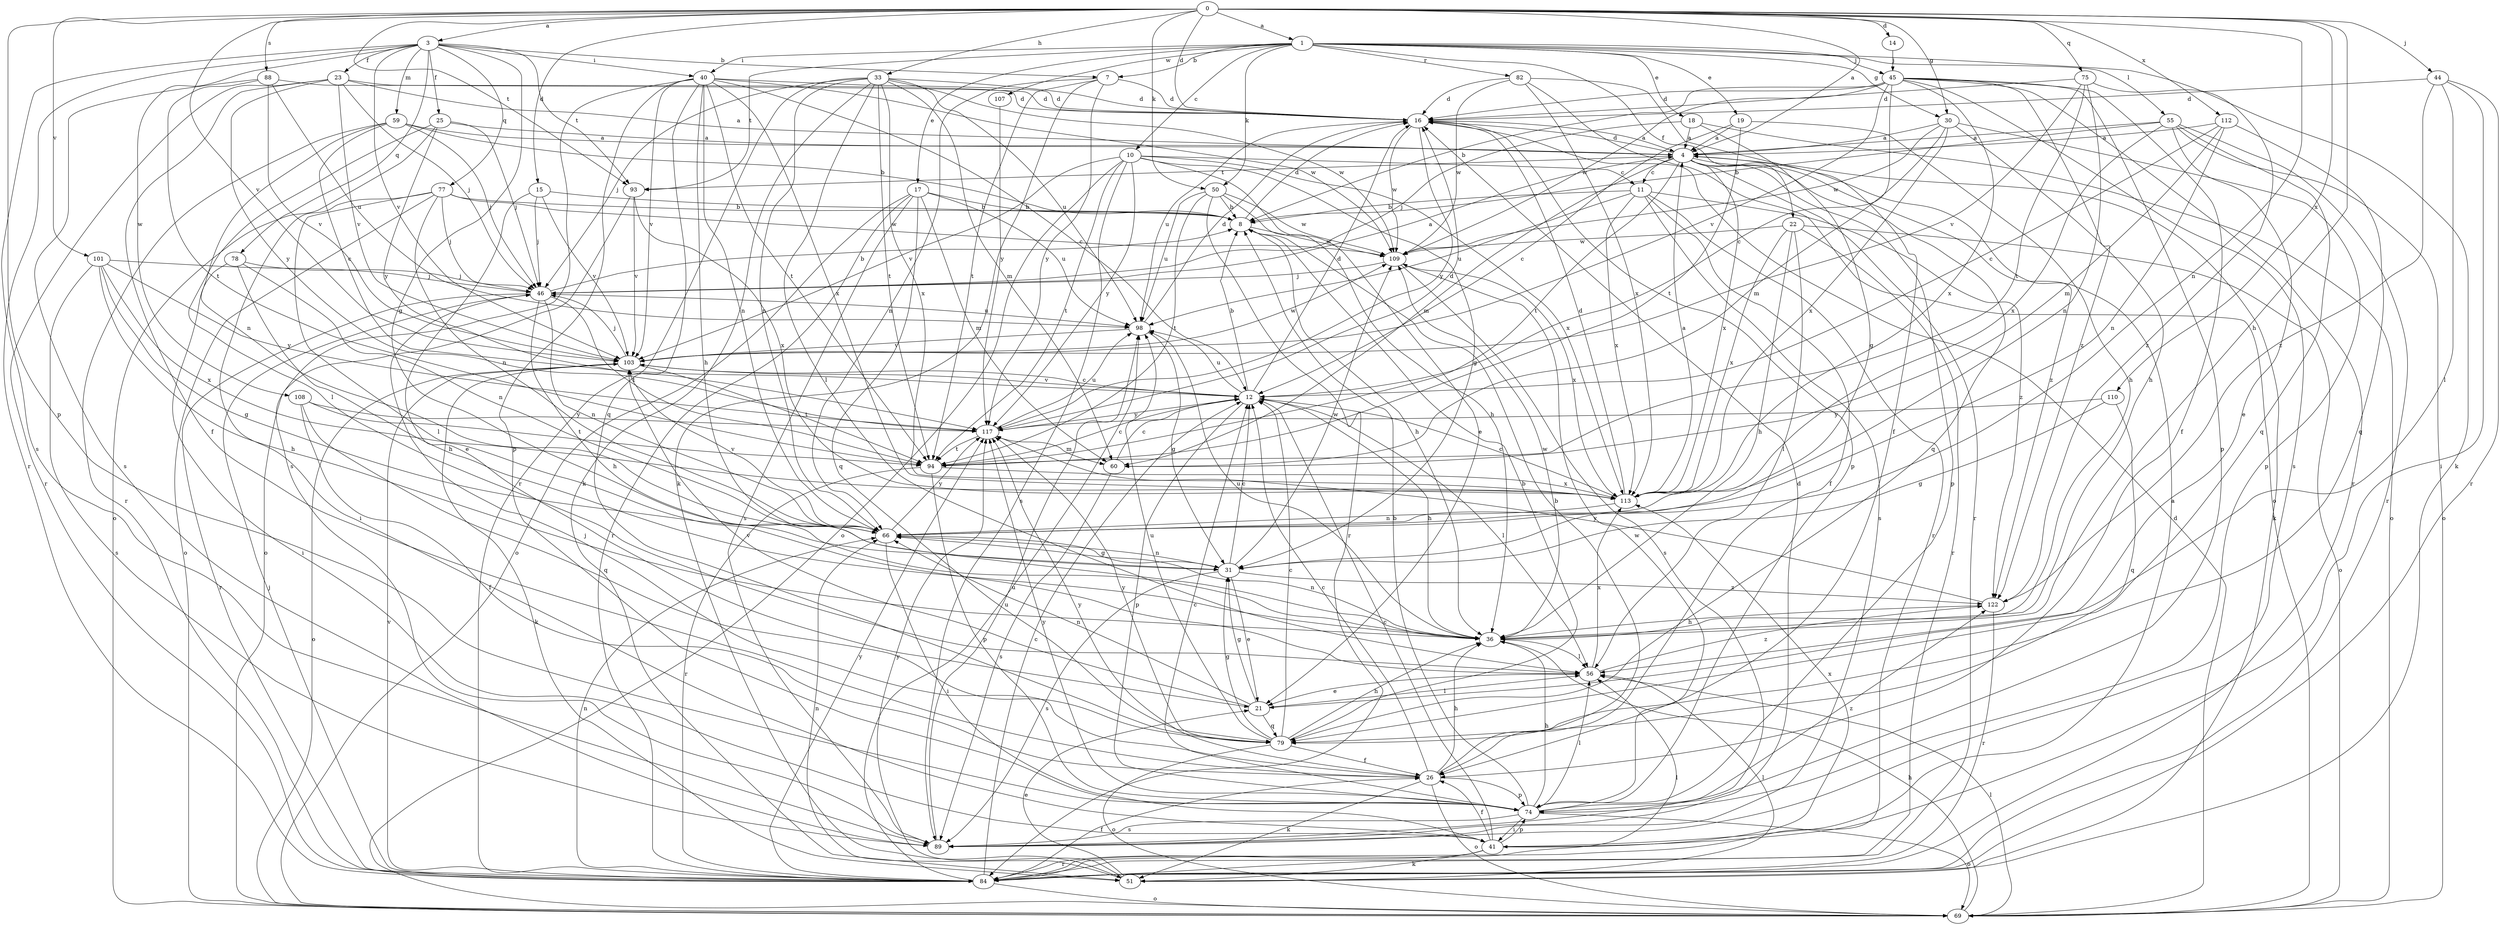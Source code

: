 strict digraph  {
0;
1;
3;
4;
7;
8;
10;
11;
12;
14;
15;
16;
17;
18;
19;
21;
22;
23;
25;
26;
30;
31;
33;
36;
40;
41;
44;
45;
46;
50;
51;
55;
56;
59;
60;
66;
69;
74;
75;
77;
78;
79;
82;
84;
88;
89;
93;
94;
98;
101;
103;
107;
108;
109;
110;
112;
113;
117;
122;
0 -> 1  [label=a];
0 -> 3  [label=a];
0 -> 4  [label=a];
0 -> 14  [label=d];
0 -> 15  [label=d];
0 -> 16  [label=d];
0 -> 30  [label=g];
0 -> 33  [label=h];
0 -> 36  [label=h];
0 -> 44  [label=j];
0 -> 50  [label=k];
0 -> 66  [label=n];
0 -> 74  [label=p];
0 -> 75  [label=q];
0 -> 88  [label=s];
0 -> 93  [label=t];
0 -> 101  [label=v];
0 -> 103  [label=v];
0 -> 110  [label=x];
0 -> 112  [label=x];
1 -> 7  [label=b];
1 -> 10  [label=c];
1 -> 17  [label=e];
1 -> 18  [label=e];
1 -> 19  [label=e];
1 -> 22  [label=f];
1 -> 30  [label=g];
1 -> 40  [label=i];
1 -> 45  [label=j];
1 -> 50  [label=k];
1 -> 51  [label=k];
1 -> 55  [label=l];
1 -> 82  [label=r];
1 -> 93  [label=t];
1 -> 107  [label=w];
3 -> 7  [label=b];
3 -> 23  [label=f];
3 -> 25  [label=f];
3 -> 31  [label=g];
3 -> 40  [label=i];
3 -> 59  [label=m];
3 -> 77  [label=q];
3 -> 78  [label=q];
3 -> 84  [label=r];
3 -> 89  [label=s];
3 -> 93  [label=t];
3 -> 103  [label=v];
3 -> 108  [label=w];
4 -> 11  [label=c];
4 -> 16  [label=d];
4 -> 51  [label=k];
4 -> 60  [label=m];
4 -> 74  [label=p];
4 -> 79  [label=q];
4 -> 84  [label=r];
4 -> 93  [label=t];
4 -> 94  [label=t];
4 -> 113  [label=x];
4 -> 122  [label=z];
7 -> 16  [label=d];
7 -> 51  [label=k];
7 -> 66  [label=n];
7 -> 94  [label=t];
7 -> 117  [label=y];
8 -> 16  [label=d];
8 -> 36  [label=h];
8 -> 109  [label=w];
10 -> 11  [label=c];
10 -> 21  [label=e];
10 -> 31  [label=g];
10 -> 69  [label=o];
10 -> 89  [label=s];
10 -> 94  [label=t];
10 -> 103  [label=v];
10 -> 113  [label=x];
10 -> 117  [label=y];
11 -> 8  [label=b];
11 -> 26  [label=f];
11 -> 84  [label=r];
11 -> 89  [label=s];
11 -> 98  [label=u];
11 -> 113  [label=x];
11 -> 122  [label=z];
12 -> 8  [label=b];
12 -> 16  [label=d];
12 -> 36  [label=h];
12 -> 56  [label=l];
12 -> 74  [label=p];
12 -> 98  [label=u];
12 -> 103  [label=v];
12 -> 117  [label=y];
14 -> 45  [label=j];
15 -> 8  [label=b];
15 -> 21  [label=e];
15 -> 46  [label=j];
15 -> 103  [label=v];
16 -> 4  [label=a];
16 -> 74  [label=p];
16 -> 98  [label=u];
16 -> 109  [label=w];
16 -> 117  [label=y];
17 -> 8  [label=b];
17 -> 60  [label=m];
17 -> 69  [label=o];
17 -> 79  [label=q];
17 -> 84  [label=r];
17 -> 89  [label=s];
17 -> 98  [label=u];
18 -> 4  [label=a];
18 -> 31  [label=g];
18 -> 46  [label=j];
18 -> 69  [label=o];
19 -> 4  [label=a];
19 -> 12  [label=c];
19 -> 36  [label=h];
19 -> 94  [label=t];
21 -> 31  [label=g];
21 -> 56  [label=l];
21 -> 66  [label=n];
21 -> 79  [label=q];
21 -> 103  [label=v];
22 -> 36  [label=h];
22 -> 56  [label=l];
22 -> 69  [label=o];
22 -> 84  [label=r];
22 -> 109  [label=w];
22 -> 113  [label=x];
23 -> 4  [label=a];
23 -> 16  [label=d];
23 -> 26  [label=f];
23 -> 46  [label=j];
23 -> 84  [label=r];
23 -> 103  [label=v];
23 -> 117  [label=y];
25 -> 4  [label=a];
25 -> 46  [label=j];
25 -> 56  [label=l];
25 -> 69  [label=o];
25 -> 117  [label=y];
26 -> 8  [label=b];
26 -> 12  [label=c];
26 -> 36  [label=h];
26 -> 46  [label=j];
26 -> 51  [label=k];
26 -> 69  [label=o];
26 -> 74  [label=p];
26 -> 117  [label=y];
30 -> 4  [label=a];
30 -> 36  [label=h];
30 -> 60  [label=m];
30 -> 74  [label=p];
30 -> 109  [label=w];
30 -> 113  [label=x];
31 -> 12  [label=c];
31 -> 21  [label=e];
31 -> 66  [label=n];
31 -> 89  [label=s];
31 -> 109  [label=w];
31 -> 122  [label=z];
33 -> 16  [label=d];
33 -> 46  [label=j];
33 -> 51  [label=k];
33 -> 56  [label=l];
33 -> 60  [label=m];
33 -> 66  [label=n];
33 -> 84  [label=r];
33 -> 94  [label=t];
33 -> 98  [label=u];
33 -> 109  [label=w];
33 -> 113  [label=x];
36 -> 56  [label=l];
36 -> 66  [label=n];
36 -> 98  [label=u];
36 -> 109  [label=w];
40 -> 12  [label=c];
40 -> 16  [label=d];
40 -> 36  [label=h];
40 -> 66  [label=n];
40 -> 74  [label=p];
40 -> 79  [label=q];
40 -> 89  [label=s];
40 -> 94  [label=t];
40 -> 103  [label=v];
40 -> 109  [label=w];
40 -> 113  [label=x];
41 -> 4  [label=a];
41 -> 12  [label=c];
41 -> 26  [label=f];
41 -> 51  [label=k];
41 -> 74  [label=p];
41 -> 84  [label=r];
41 -> 113  [label=x];
44 -> 16  [label=d];
44 -> 41  [label=i];
44 -> 56  [label=l];
44 -> 84  [label=r];
44 -> 122  [label=z];
45 -> 8  [label=b];
45 -> 12  [label=c];
45 -> 16  [label=d];
45 -> 26  [label=f];
45 -> 74  [label=p];
45 -> 84  [label=r];
45 -> 89  [label=s];
45 -> 103  [label=v];
45 -> 109  [label=w];
45 -> 113  [label=x];
45 -> 122  [label=z];
46 -> 4  [label=a];
46 -> 8  [label=b];
46 -> 36  [label=h];
46 -> 66  [label=n];
46 -> 84  [label=r];
46 -> 94  [label=t];
46 -> 98  [label=u];
50 -> 8  [label=b];
50 -> 36  [label=h];
50 -> 84  [label=r];
50 -> 94  [label=t];
50 -> 98  [label=u];
50 -> 109  [label=w];
51 -> 21  [label=e];
51 -> 56  [label=l];
51 -> 66  [label=n];
51 -> 117  [label=y];
55 -> 4  [label=a];
55 -> 8  [label=b];
55 -> 21  [label=e];
55 -> 69  [label=o];
55 -> 79  [label=q];
55 -> 84  [label=r];
55 -> 113  [label=x];
56 -> 21  [label=e];
56 -> 113  [label=x];
56 -> 122  [label=z];
59 -> 4  [label=a];
59 -> 8  [label=b];
59 -> 12  [label=c];
59 -> 46  [label=j];
59 -> 66  [label=n];
59 -> 84  [label=r];
60 -> 12  [label=c];
60 -> 89  [label=s];
66 -> 31  [label=g];
66 -> 41  [label=i];
66 -> 103  [label=v];
66 -> 117  [label=y];
69 -> 16  [label=d];
69 -> 36  [label=h];
69 -> 56  [label=l];
74 -> 8  [label=b];
74 -> 12  [label=c];
74 -> 36  [label=h];
74 -> 41  [label=i];
74 -> 56  [label=l];
74 -> 69  [label=o];
74 -> 89  [label=s];
74 -> 109  [label=w];
74 -> 117  [label=y];
74 -> 122  [label=z];
75 -> 16  [label=d];
75 -> 66  [label=n];
75 -> 94  [label=t];
75 -> 103  [label=v];
75 -> 122  [label=z];
77 -> 8  [label=b];
77 -> 41  [label=i];
77 -> 46  [label=j];
77 -> 56  [label=l];
77 -> 66  [label=n];
77 -> 69  [label=o];
77 -> 109  [label=w];
78 -> 36  [label=h];
78 -> 41  [label=i];
78 -> 46  [label=j];
78 -> 66  [label=n];
79 -> 8  [label=b];
79 -> 12  [label=c];
79 -> 26  [label=f];
79 -> 31  [label=g];
79 -> 36  [label=h];
79 -> 69  [label=o];
79 -> 98  [label=u];
79 -> 117  [label=y];
82 -> 16  [label=d];
82 -> 26  [label=f];
82 -> 69  [label=o];
82 -> 109  [label=w];
82 -> 113  [label=x];
84 -> 12  [label=c];
84 -> 26  [label=f];
84 -> 46  [label=j];
84 -> 56  [label=l];
84 -> 66  [label=n];
84 -> 69  [label=o];
84 -> 98  [label=u];
84 -> 103  [label=v];
84 -> 117  [label=y];
88 -> 16  [label=d];
88 -> 89  [label=s];
88 -> 94  [label=t];
88 -> 98  [label=u];
88 -> 103  [label=v];
89 -> 16  [label=d];
89 -> 98  [label=u];
93 -> 69  [label=o];
93 -> 103  [label=v];
93 -> 113  [label=x];
94 -> 12  [label=c];
94 -> 74  [label=p];
94 -> 84  [label=r];
94 -> 113  [label=x];
98 -> 16  [label=d];
98 -> 31  [label=g];
98 -> 103  [label=v];
101 -> 31  [label=g];
101 -> 36  [label=h];
101 -> 46  [label=j];
101 -> 89  [label=s];
101 -> 113  [label=x];
101 -> 117  [label=y];
103 -> 12  [label=c];
103 -> 46  [label=j];
103 -> 51  [label=k];
103 -> 69  [label=o];
103 -> 94  [label=t];
103 -> 109  [label=w];
107 -> 117  [label=y];
108 -> 26  [label=f];
108 -> 79  [label=q];
108 -> 94  [label=t];
108 -> 117  [label=y];
109 -> 46  [label=j];
109 -> 89  [label=s];
109 -> 113  [label=x];
110 -> 31  [label=g];
110 -> 79  [label=q];
110 -> 117  [label=y];
112 -> 4  [label=a];
112 -> 12  [label=c];
112 -> 60  [label=m];
112 -> 66  [label=n];
112 -> 79  [label=q];
113 -> 4  [label=a];
113 -> 12  [label=c];
113 -> 16  [label=d];
113 -> 66  [label=n];
117 -> 16  [label=d];
117 -> 60  [label=m];
117 -> 94  [label=t];
117 -> 98  [label=u];
122 -> 36  [label=h];
122 -> 84  [label=r];
122 -> 117  [label=y];
}
